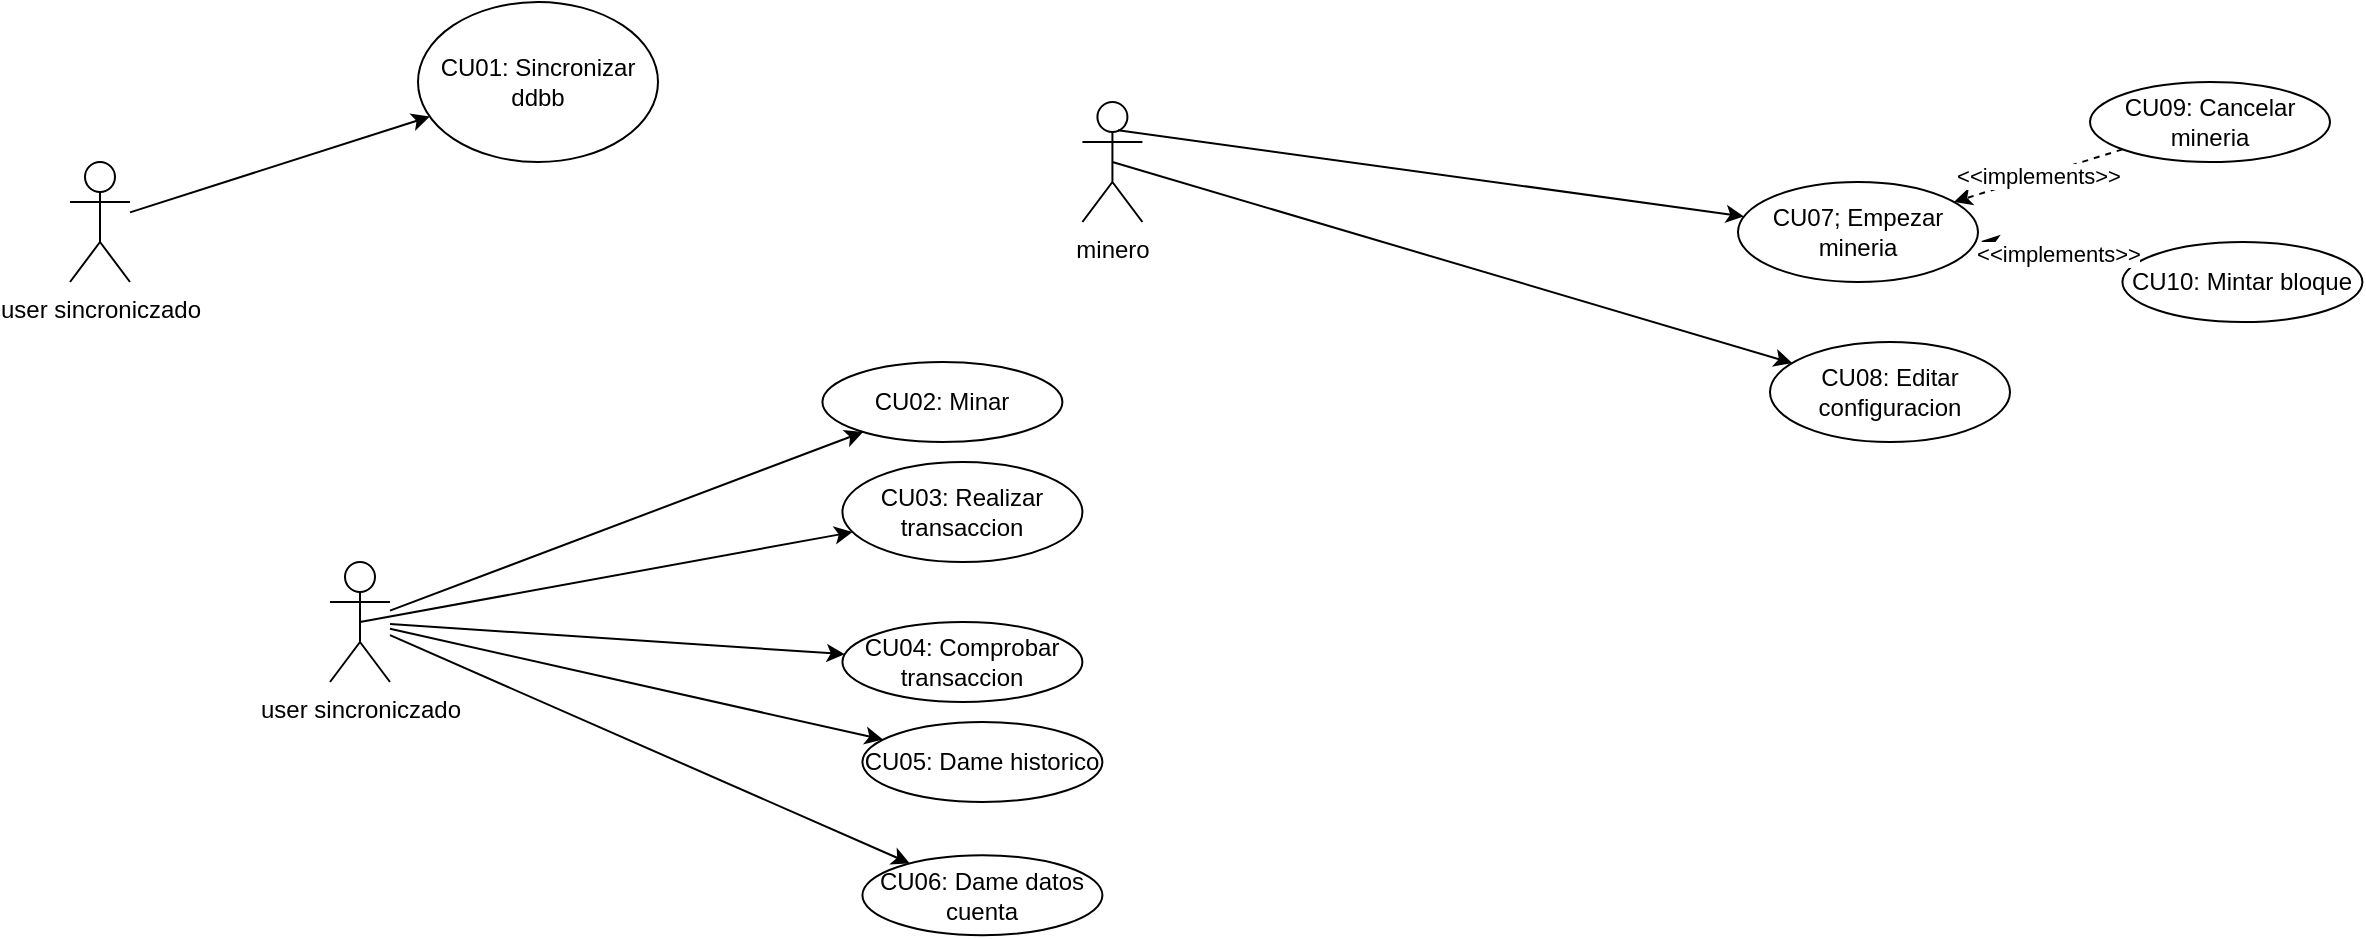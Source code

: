 <mxfile version="17.4.6" type="github">
  <diagram id="SngKc9SGxRIzSdC3kuCc" name="Page-1">
    <mxGraphModel dx="2719" dy="1029" grid="1" gridSize="10" guides="1" tooltips="1" connect="1" arrows="1" fold="1" page="1" pageScale="1" pageWidth="827" pageHeight="1169" math="0" shadow="0">
      <root>
        <mxCell id="0" />
        <mxCell id="1" parent="0" />
        <mxCell id="7pTXnG_uUtZiL6cOJXTh-1" value="user sincroniczado" style="shape=umlActor;verticalLabelPosition=bottom;verticalAlign=top;html=1;outlineConnect=0;" parent="1" vertex="1">
          <mxGeometry x="100" y="300" width="30" height="60" as="geometry" />
        </mxCell>
        <mxCell id="7pTXnG_uUtZiL6cOJXTh-2" value="" style="endArrow=classic;html=1;rounded=0;" parent="1" source="7pTXnG_uUtZiL6cOJXTh-26" target="7pTXnG_uUtZiL6cOJXTh-3" edge="1">
          <mxGeometry width="50" height="50" relative="1" as="geometry">
            <mxPoint x="-150" y="40.813" as="sourcePoint" />
            <mxPoint x="110" y="130" as="targetPoint" />
          </mxGeometry>
        </mxCell>
        <mxCell id="7pTXnG_uUtZiL6cOJXTh-3" value="CU01: Sincronizar ddbb" style="ellipse;whiteSpace=wrap;html=1;" parent="1" vertex="1">
          <mxGeometry x="144" y="20" width="120" height="80" as="geometry" />
        </mxCell>
        <mxCell id="7pTXnG_uUtZiL6cOJXTh-4" value="" style="endArrow=classic;html=1;rounded=0;" parent="1" source="7pTXnG_uUtZiL6cOJXTh-1" target="7pTXnG_uUtZiL6cOJXTh-5" edge="1">
          <mxGeometry width="50" height="50" relative="1" as="geometry">
            <mxPoint x="170.0" y="404.1" as="sourcePoint" />
            <mxPoint x="312.21" y="310" as="targetPoint" />
          </mxGeometry>
        </mxCell>
        <mxCell id="7pTXnG_uUtZiL6cOJXTh-5" value="CU02: Minar" style="ellipse;whiteSpace=wrap;html=1;" parent="1" vertex="1">
          <mxGeometry x="346.21" y="200" width="120" height="40" as="geometry" />
        </mxCell>
        <mxCell id="7pTXnG_uUtZiL6cOJXTh-6" value="" style="endArrow=classic;html=1;rounded=0;exitX=0.5;exitY=0.5;exitDx=0;exitDy=0;exitPerimeter=0;" parent="1" source="7pTXnG_uUtZiL6cOJXTh-1" target="7pTXnG_uUtZiL6cOJXTh-7" edge="1">
          <mxGeometry width="50" height="50" relative="1" as="geometry">
            <mxPoint x="140" y="405.365" as="sourcePoint" />
            <mxPoint x="322.21" y="390" as="targetPoint" />
          </mxGeometry>
        </mxCell>
        <mxCell id="7pTXnG_uUtZiL6cOJXTh-7" value="CU03: Realizar transaccion" style="ellipse;whiteSpace=wrap;html=1;" parent="1" vertex="1">
          <mxGeometry x="356.21" y="250" width="120" height="50" as="geometry" />
        </mxCell>
        <mxCell id="7pTXnG_uUtZiL6cOJXTh-8" value="" style="endArrow=classic;html=1;rounded=0;" parent="1" source="7pTXnG_uUtZiL6cOJXTh-1" target="7pTXnG_uUtZiL6cOJXTh-9" edge="1">
          <mxGeometry width="50" height="50" relative="1" as="geometry">
            <mxPoint x="115" y="420" as="sourcePoint" />
            <mxPoint x="322.21" y="480" as="targetPoint" />
          </mxGeometry>
        </mxCell>
        <mxCell id="7pTXnG_uUtZiL6cOJXTh-9" value="CU04: Comprobar transaccion" style="ellipse;whiteSpace=wrap;html=1;" parent="1" vertex="1">
          <mxGeometry x="356.21" y="330" width="120" height="40" as="geometry" />
        </mxCell>
        <mxCell id="7pTXnG_uUtZiL6cOJXTh-10" value="" style="endArrow=classic;html=1;rounded=0;" parent="1" source="7pTXnG_uUtZiL6cOJXTh-1" target="7pTXnG_uUtZiL6cOJXTh-11" edge="1">
          <mxGeometry width="50" height="50" relative="1" as="geometry">
            <mxPoint x="80" y="330" as="sourcePoint" />
            <mxPoint x="332.21" y="530" as="targetPoint" />
          </mxGeometry>
        </mxCell>
        <mxCell id="7pTXnG_uUtZiL6cOJXTh-11" value="CU05: Dame historico" style="ellipse;whiteSpace=wrap;html=1;" parent="1" vertex="1">
          <mxGeometry x="366.21" y="380" width="120" height="40" as="geometry" />
        </mxCell>
        <mxCell id="7pTXnG_uUtZiL6cOJXTh-12" value="minero" style="shape=umlActor;verticalLabelPosition=bottom;verticalAlign=top;html=1;outlineConnect=0;" parent="1" vertex="1">
          <mxGeometry x="476.21" y="70" width="30" height="60" as="geometry" />
        </mxCell>
        <mxCell id="7pTXnG_uUtZiL6cOJXTh-13" value="" style="endArrow=classic;html=1;rounded=0;exitX=0.593;exitY=0.235;exitDx=0;exitDy=0;exitPerimeter=0;" parent="1" source="7pTXnG_uUtZiL6cOJXTh-12" target="7pTXnG_uUtZiL6cOJXTh-14" edge="1">
          <mxGeometry width="50" height="50" relative="1" as="geometry">
            <mxPoint x="720" y="270" as="sourcePoint" />
            <mxPoint x="770" y="220" as="targetPoint" />
          </mxGeometry>
        </mxCell>
        <mxCell id="7pTXnG_uUtZiL6cOJXTh-14" value="CU07; Empezar mineria" style="ellipse;whiteSpace=wrap;html=1;" parent="1" vertex="1">
          <mxGeometry x="804" y="110" width="120" height="50" as="geometry" />
        </mxCell>
        <mxCell id="7pTXnG_uUtZiL6cOJXTh-15" value="&amp;lt;&amp;lt;implements&amp;gt;&amp;gt;" style="endArrow=classic;html=1;rounded=0;dashed=1;" parent="1" source="7pTXnG_uUtZiL6cOJXTh-16" target="7pTXnG_uUtZiL6cOJXTh-14" edge="1">
          <mxGeometry width="50" height="50" relative="1" as="geometry">
            <mxPoint x="680" y="404.1" as="sourcePoint" />
            <mxPoint x="822.21" y="310" as="targetPoint" />
          </mxGeometry>
        </mxCell>
        <mxCell id="7pTXnG_uUtZiL6cOJXTh-16" value="CU09: Cancelar mineria" style="ellipse;whiteSpace=wrap;html=1;" parent="1" vertex="1">
          <mxGeometry x="980" y="60" width="120" height="40" as="geometry" />
        </mxCell>
        <mxCell id="7pTXnG_uUtZiL6cOJXTh-17" value="" style="endArrow=classic;html=1;rounded=0;exitX=0.5;exitY=0.5;exitDx=0;exitDy=0;exitPerimeter=0;" parent="1" source="7pTXnG_uUtZiL6cOJXTh-12" target="7pTXnG_uUtZiL6cOJXTh-18" edge="1">
          <mxGeometry width="50" height="50" relative="1" as="geometry">
            <mxPoint x="650" y="405.365" as="sourcePoint" />
            <mxPoint x="832.21" y="390" as="targetPoint" />
          </mxGeometry>
        </mxCell>
        <mxCell id="7pTXnG_uUtZiL6cOJXTh-18" value="CU08: Editar configuracion" style="ellipse;whiteSpace=wrap;html=1;" parent="1" vertex="1">
          <mxGeometry x="820" y="190" width="120" height="50" as="geometry" />
        </mxCell>
        <mxCell id="7pTXnG_uUtZiL6cOJXTh-20" value="CU10: Mintar bloque" style="ellipse;whiteSpace=wrap;html=1;" parent="1" vertex="1">
          <mxGeometry x="996.21" y="140" width="120" height="40" as="geometry" />
        </mxCell>
        <mxCell id="7pTXnG_uUtZiL6cOJXTh-23" value="" style="endArrow=classic;html=1;rounded=0;" parent="1" source="7pTXnG_uUtZiL6cOJXTh-1" target="7pTXnG_uUtZiL6cOJXTh-24" edge="1">
          <mxGeometry width="50" height="50" relative="1" as="geometry">
            <mxPoint x="130" y="400.003" as="sourcePoint" />
            <mxPoint x="332.21" y="596.63" as="targetPoint" />
          </mxGeometry>
        </mxCell>
        <mxCell id="7pTXnG_uUtZiL6cOJXTh-24" value="CU06: Dame datos cuenta" style="ellipse;whiteSpace=wrap;html=1;" parent="1" vertex="1">
          <mxGeometry x="366.21" y="446.63" width="120" height="40" as="geometry" />
        </mxCell>
        <mxCell id="7pTXnG_uUtZiL6cOJXTh-25" value="&amp;lt;&amp;lt;implements&amp;gt;&amp;gt;" style="endArrow=classic;html=1;rounded=0;dashed=1;" parent="1" source="7pTXnG_uUtZiL6cOJXTh-20" edge="1">
          <mxGeometry width="50" height="50" relative="1" as="geometry">
            <mxPoint x="1011.313" y="105.287" as="sourcePoint" />
            <mxPoint x="925.527" y="139.506" as="targetPoint" />
          </mxGeometry>
        </mxCell>
        <mxCell id="7pTXnG_uUtZiL6cOJXTh-26" value="user sincroniczado" style="shape=umlActor;verticalLabelPosition=bottom;verticalAlign=top;html=1;outlineConnect=0;" parent="1" vertex="1">
          <mxGeometry x="-30" y="100" width="30" height="60" as="geometry" />
        </mxCell>
      </root>
    </mxGraphModel>
  </diagram>
</mxfile>
